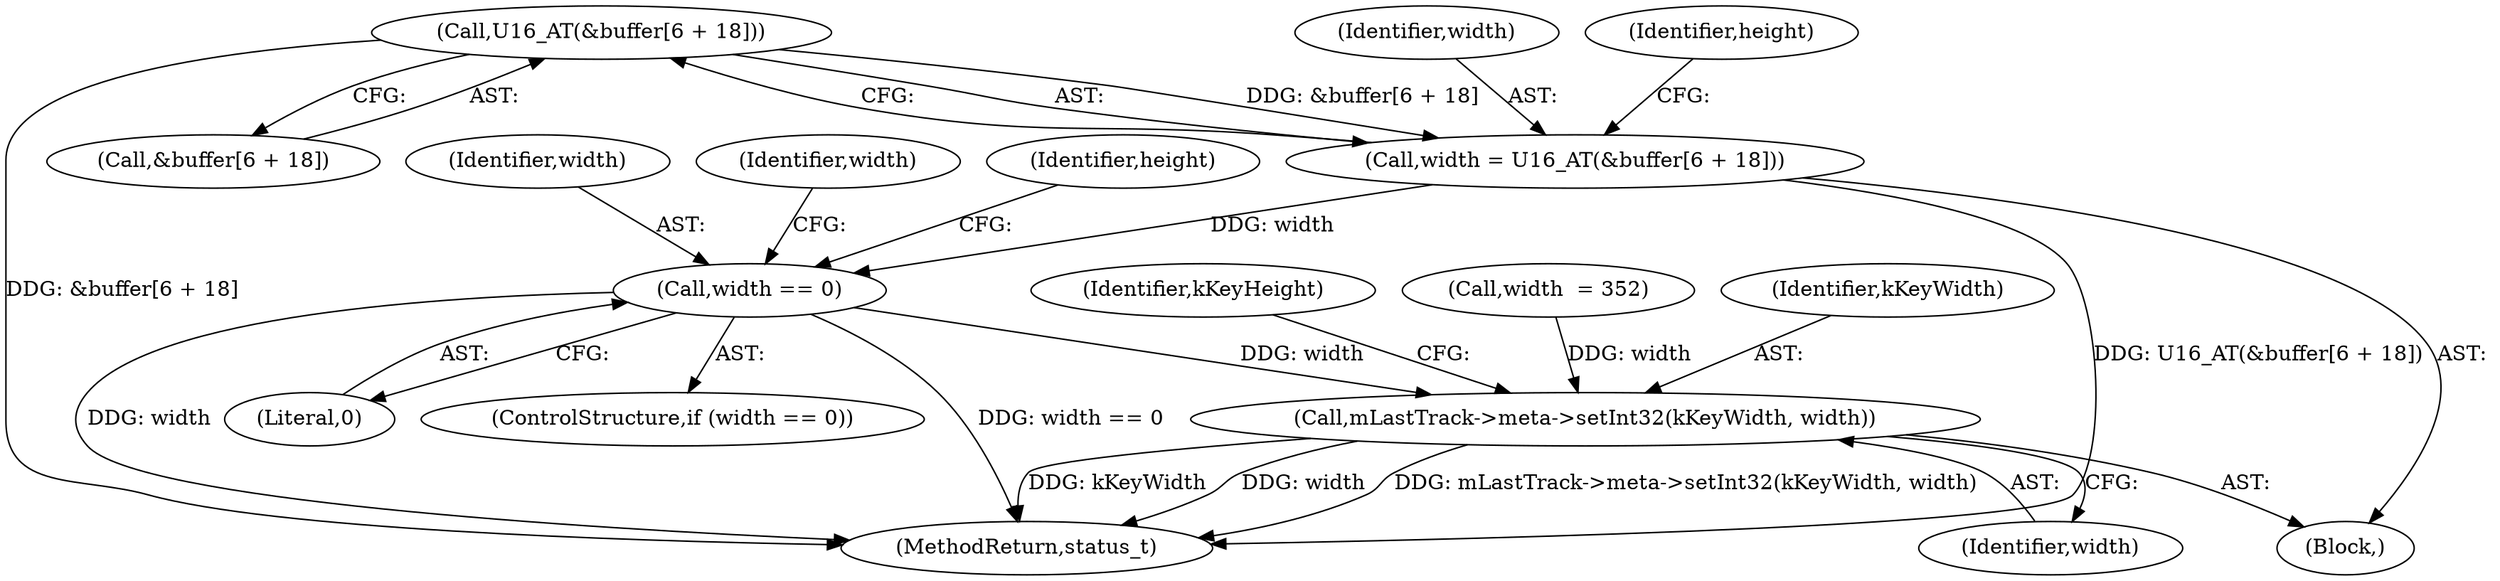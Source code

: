 digraph "0_Android_e7142a0703bc93f75e213e96ebc19000022afed9@array" {
"1001739" [label="(Call,U16_AT(&buffer[6 + 18]))"];
"1001737" [label="(Call,width = U16_AT(&buffer[6 + 18]))"];
"1001757" [label="(Call,width == 0)"];
"1001789" [label="(Call,mLastTrack->meta->setInt32(kKeyWidth, width))"];
"1001738" [label="(Identifier,width)"];
"1001757" [label="(Call,width == 0)"];
"1001739" [label="(Call,U16_AT(&buffer[6 + 18]))"];
"1001789" [label="(Call,mLastTrack->meta->setInt32(kKeyWidth, width))"];
"1001793" [label="(Identifier,kKeyHeight)"];
"1001760" [label="(Call,width  = 352)"];
"1001759" [label="(Literal,0)"];
"1001765" [label="(Identifier,height)"];
"1001790" [label="(Identifier,kKeyWidth)"];
"1001758" [label="(Identifier,width)"];
"1001737" [label="(Call,width = U16_AT(&buffer[6 + 18]))"];
"1001756" [label="(ControlStructure,if (width == 0))"];
"1003275" [label="(MethodReturn,status_t)"];
"1001748" [label="(Identifier,height)"];
"1001761" [label="(Identifier,width)"];
"1001740" [label="(Call,&buffer[6 + 18])"];
"1001791" [label="(Identifier,width)"];
"1001699" [label="(Block,)"];
"1001739" -> "1001737"  [label="AST: "];
"1001739" -> "1001740"  [label="CFG: "];
"1001740" -> "1001739"  [label="AST: "];
"1001737" -> "1001739"  [label="CFG: "];
"1001739" -> "1003275"  [label="DDG: &buffer[6 + 18]"];
"1001739" -> "1001737"  [label="DDG: &buffer[6 + 18]"];
"1001737" -> "1001699"  [label="AST: "];
"1001738" -> "1001737"  [label="AST: "];
"1001748" -> "1001737"  [label="CFG: "];
"1001737" -> "1003275"  [label="DDG: U16_AT(&buffer[6 + 18])"];
"1001737" -> "1001757"  [label="DDG: width"];
"1001757" -> "1001756"  [label="AST: "];
"1001757" -> "1001759"  [label="CFG: "];
"1001758" -> "1001757"  [label="AST: "];
"1001759" -> "1001757"  [label="AST: "];
"1001761" -> "1001757"  [label="CFG: "];
"1001765" -> "1001757"  [label="CFG: "];
"1001757" -> "1003275"  [label="DDG: width"];
"1001757" -> "1003275"  [label="DDG: width == 0"];
"1001757" -> "1001789"  [label="DDG: width"];
"1001789" -> "1001699"  [label="AST: "];
"1001789" -> "1001791"  [label="CFG: "];
"1001790" -> "1001789"  [label="AST: "];
"1001791" -> "1001789"  [label="AST: "];
"1001793" -> "1001789"  [label="CFG: "];
"1001789" -> "1003275"  [label="DDG: kKeyWidth"];
"1001789" -> "1003275"  [label="DDG: width"];
"1001789" -> "1003275"  [label="DDG: mLastTrack->meta->setInt32(kKeyWidth, width)"];
"1001760" -> "1001789"  [label="DDG: width"];
}
